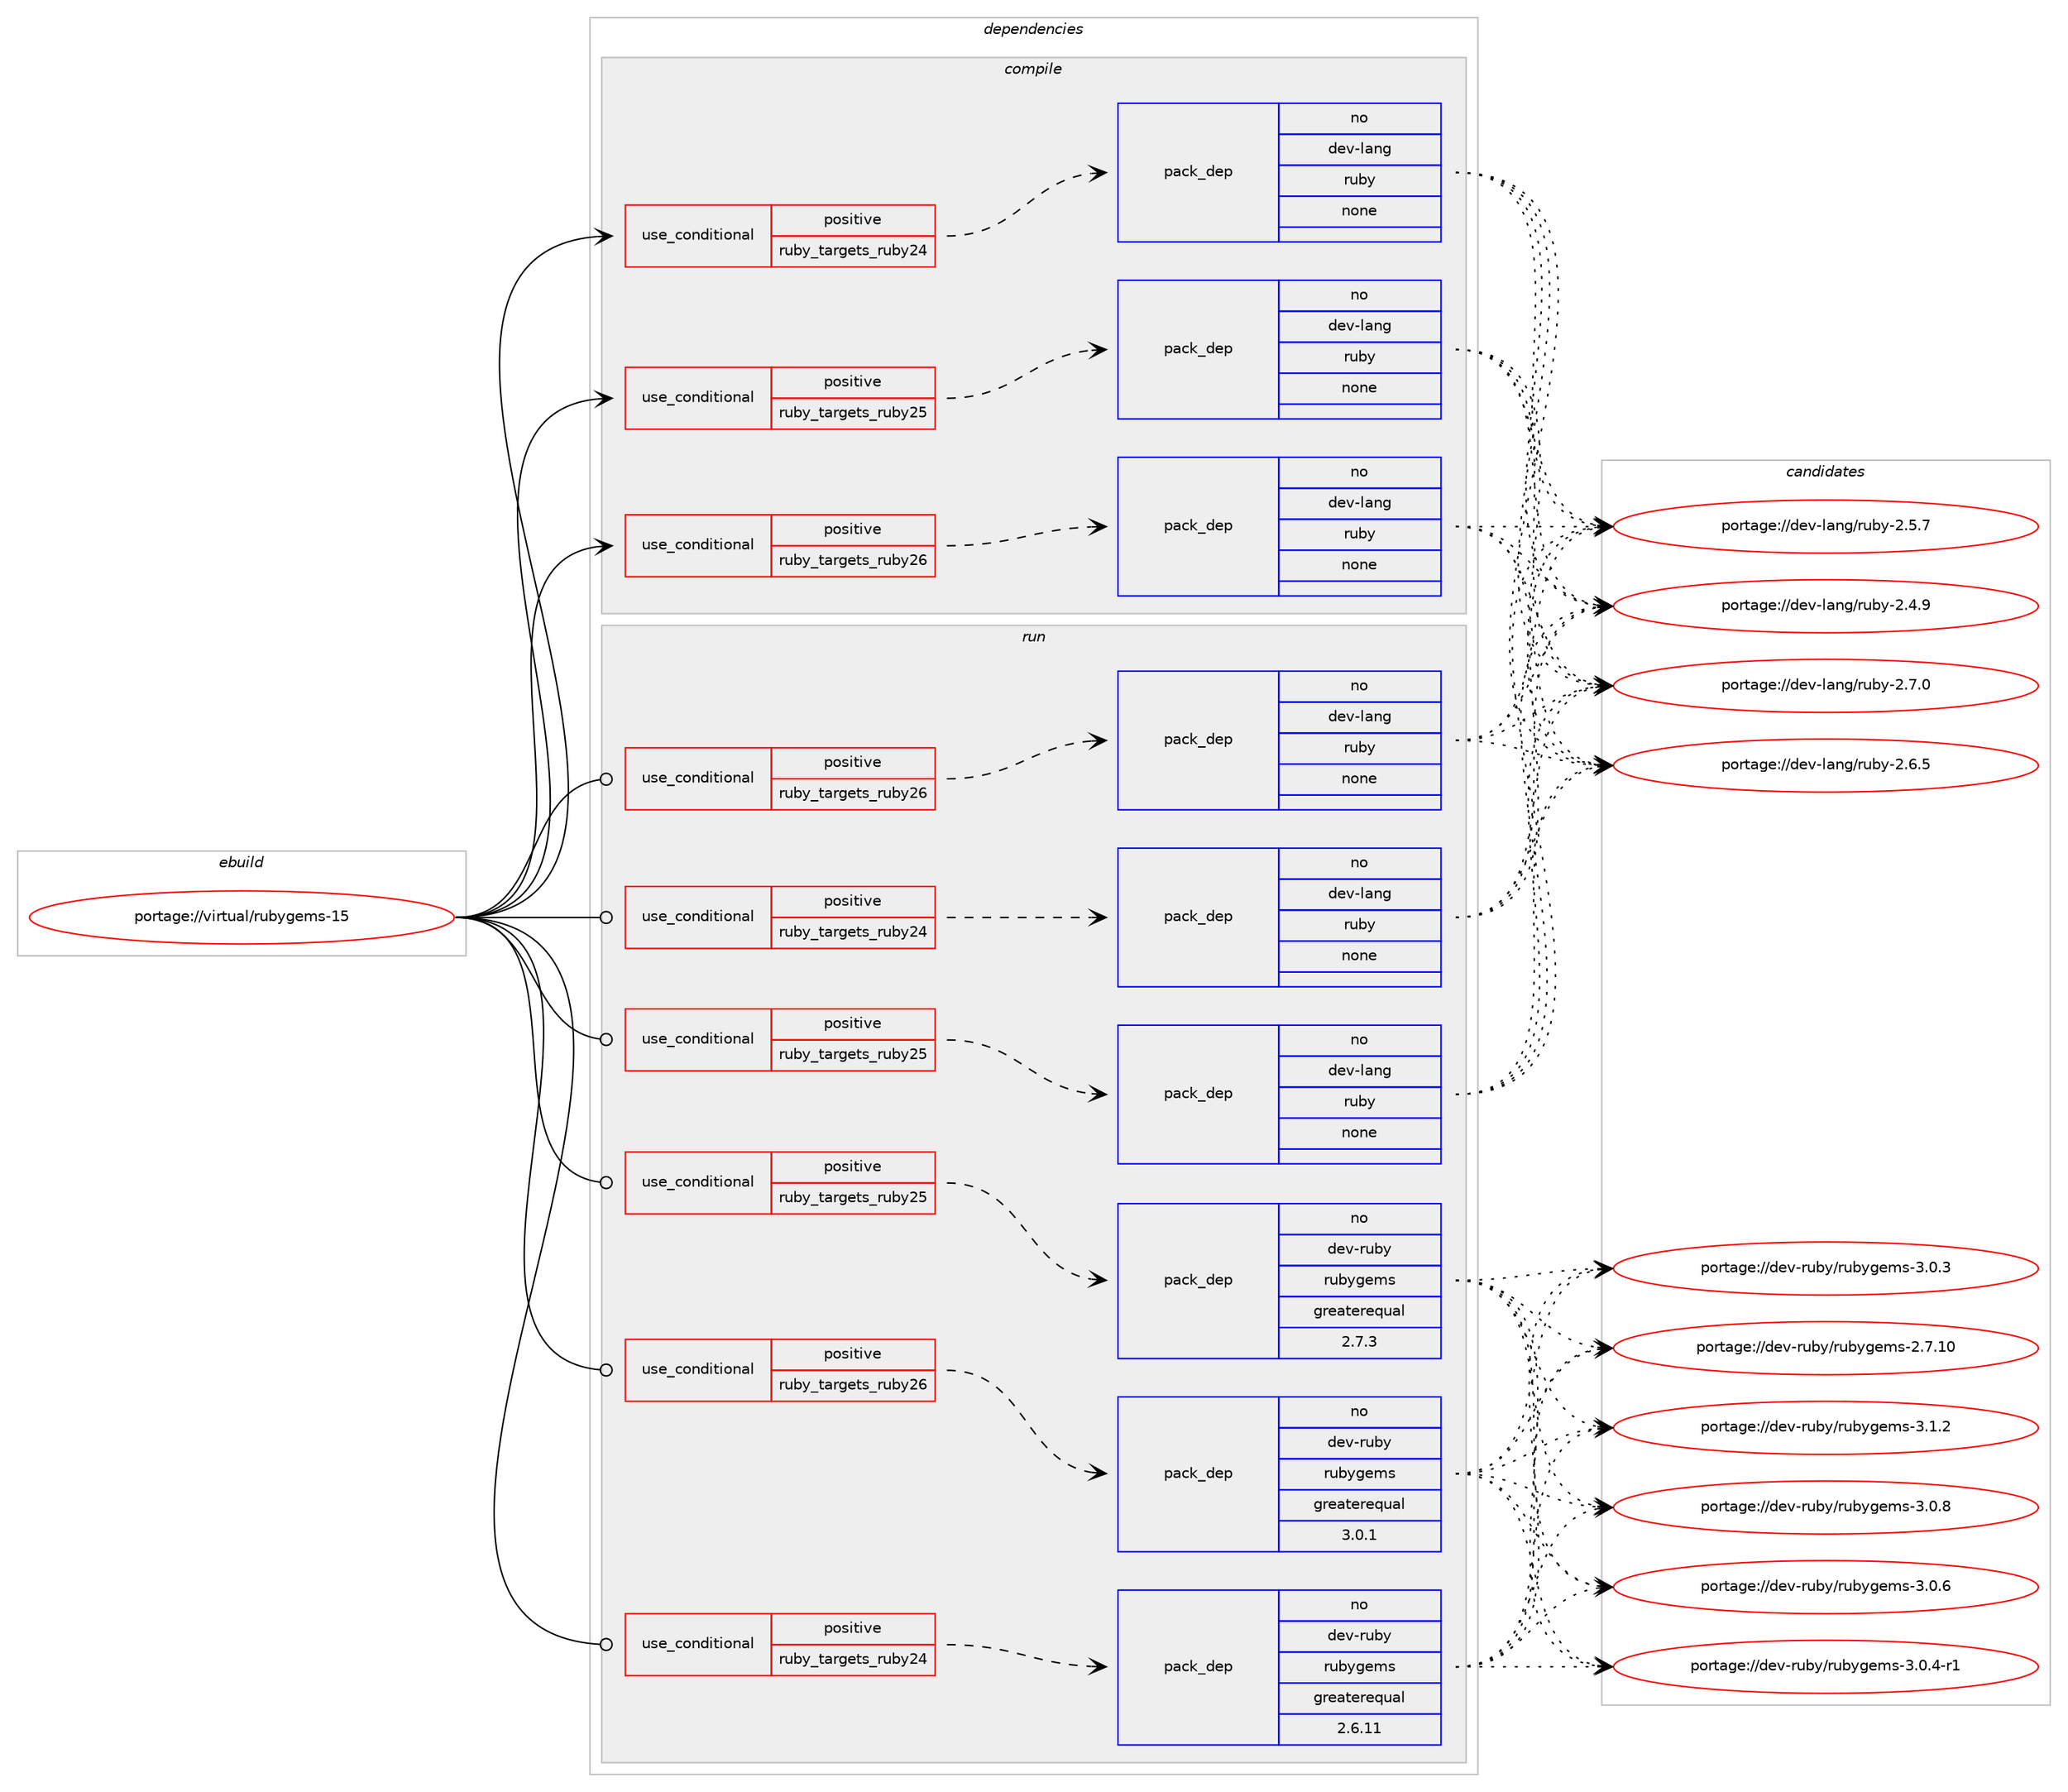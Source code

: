 digraph prolog {

# *************
# Graph options
# *************

newrank=true;
concentrate=true;
compound=true;
graph [rankdir=LR,fontname=Helvetica,fontsize=10,ranksep=1.5];#, ranksep=2.5, nodesep=0.2];
edge  [arrowhead=vee];
node  [fontname=Helvetica,fontsize=10];

# **********
# The ebuild
# **********

subgraph cluster_leftcol {
color=gray;
rank=same;
label=<<i>ebuild</i>>;
id [label="portage://virtual/rubygems-15", color=red, width=4, href="../virtual/rubygems-15.svg"];
}

# ****************
# The dependencies
# ****************

subgraph cluster_midcol {
color=gray;
label=<<i>dependencies</i>>;
subgraph cluster_compile {
fillcolor="#eeeeee";
style=filled;
label=<<i>compile</i>>;
subgraph cond1349 {
dependency8596 [label=<<TABLE BORDER="0" CELLBORDER="1" CELLSPACING="0" CELLPADDING="4"><TR><TD ROWSPAN="3" CELLPADDING="10">use_conditional</TD></TR><TR><TD>positive</TD></TR><TR><TD>ruby_targets_ruby24</TD></TR></TABLE>>, shape=none, color=red];
subgraph pack7142 {
dependency8597 [label=<<TABLE BORDER="0" CELLBORDER="1" CELLSPACING="0" CELLPADDING="4" WIDTH="220"><TR><TD ROWSPAN="6" CELLPADDING="30">pack_dep</TD></TR><TR><TD WIDTH="110">no</TD></TR><TR><TD>dev-lang</TD></TR><TR><TD>ruby</TD></TR><TR><TD>none</TD></TR><TR><TD></TD></TR></TABLE>>, shape=none, color=blue];
}
dependency8596:e -> dependency8597:w [weight=20,style="dashed",arrowhead="vee"];
}
id:e -> dependency8596:w [weight=20,style="solid",arrowhead="vee"];
subgraph cond1350 {
dependency8598 [label=<<TABLE BORDER="0" CELLBORDER="1" CELLSPACING="0" CELLPADDING="4"><TR><TD ROWSPAN="3" CELLPADDING="10">use_conditional</TD></TR><TR><TD>positive</TD></TR><TR><TD>ruby_targets_ruby25</TD></TR></TABLE>>, shape=none, color=red];
subgraph pack7143 {
dependency8599 [label=<<TABLE BORDER="0" CELLBORDER="1" CELLSPACING="0" CELLPADDING="4" WIDTH="220"><TR><TD ROWSPAN="6" CELLPADDING="30">pack_dep</TD></TR><TR><TD WIDTH="110">no</TD></TR><TR><TD>dev-lang</TD></TR><TR><TD>ruby</TD></TR><TR><TD>none</TD></TR><TR><TD></TD></TR></TABLE>>, shape=none, color=blue];
}
dependency8598:e -> dependency8599:w [weight=20,style="dashed",arrowhead="vee"];
}
id:e -> dependency8598:w [weight=20,style="solid",arrowhead="vee"];
subgraph cond1351 {
dependency8600 [label=<<TABLE BORDER="0" CELLBORDER="1" CELLSPACING="0" CELLPADDING="4"><TR><TD ROWSPAN="3" CELLPADDING="10">use_conditional</TD></TR><TR><TD>positive</TD></TR><TR><TD>ruby_targets_ruby26</TD></TR></TABLE>>, shape=none, color=red];
subgraph pack7144 {
dependency8601 [label=<<TABLE BORDER="0" CELLBORDER="1" CELLSPACING="0" CELLPADDING="4" WIDTH="220"><TR><TD ROWSPAN="6" CELLPADDING="30">pack_dep</TD></TR><TR><TD WIDTH="110">no</TD></TR><TR><TD>dev-lang</TD></TR><TR><TD>ruby</TD></TR><TR><TD>none</TD></TR><TR><TD></TD></TR></TABLE>>, shape=none, color=blue];
}
dependency8600:e -> dependency8601:w [weight=20,style="dashed",arrowhead="vee"];
}
id:e -> dependency8600:w [weight=20,style="solid",arrowhead="vee"];
}
subgraph cluster_compileandrun {
fillcolor="#eeeeee";
style=filled;
label=<<i>compile and run</i>>;
}
subgraph cluster_run {
fillcolor="#eeeeee";
style=filled;
label=<<i>run</i>>;
subgraph cond1352 {
dependency8602 [label=<<TABLE BORDER="0" CELLBORDER="1" CELLSPACING="0" CELLPADDING="4"><TR><TD ROWSPAN="3" CELLPADDING="10">use_conditional</TD></TR><TR><TD>positive</TD></TR><TR><TD>ruby_targets_ruby24</TD></TR></TABLE>>, shape=none, color=red];
subgraph pack7145 {
dependency8603 [label=<<TABLE BORDER="0" CELLBORDER="1" CELLSPACING="0" CELLPADDING="4" WIDTH="220"><TR><TD ROWSPAN="6" CELLPADDING="30">pack_dep</TD></TR><TR><TD WIDTH="110">no</TD></TR><TR><TD>dev-lang</TD></TR><TR><TD>ruby</TD></TR><TR><TD>none</TD></TR><TR><TD></TD></TR></TABLE>>, shape=none, color=blue];
}
dependency8602:e -> dependency8603:w [weight=20,style="dashed",arrowhead="vee"];
}
id:e -> dependency8602:w [weight=20,style="solid",arrowhead="odot"];
subgraph cond1353 {
dependency8604 [label=<<TABLE BORDER="0" CELLBORDER="1" CELLSPACING="0" CELLPADDING="4"><TR><TD ROWSPAN="3" CELLPADDING="10">use_conditional</TD></TR><TR><TD>positive</TD></TR><TR><TD>ruby_targets_ruby24</TD></TR></TABLE>>, shape=none, color=red];
subgraph pack7146 {
dependency8605 [label=<<TABLE BORDER="0" CELLBORDER="1" CELLSPACING="0" CELLPADDING="4" WIDTH="220"><TR><TD ROWSPAN="6" CELLPADDING="30">pack_dep</TD></TR><TR><TD WIDTH="110">no</TD></TR><TR><TD>dev-ruby</TD></TR><TR><TD>rubygems</TD></TR><TR><TD>greaterequal</TD></TR><TR><TD>2.6.11</TD></TR></TABLE>>, shape=none, color=blue];
}
dependency8604:e -> dependency8605:w [weight=20,style="dashed",arrowhead="vee"];
}
id:e -> dependency8604:w [weight=20,style="solid",arrowhead="odot"];
subgraph cond1354 {
dependency8606 [label=<<TABLE BORDER="0" CELLBORDER="1" CELLSPACING="0" CELLPADDING="4"><TR><TD ROWSPAN="3" CELLPADDING="10">use_conditional</TD></TR><TR><TD>positive</TD></TR><TR><TD>ruby_targets_ruby25</TD></TR></TABLE>>, shape=none, color=red];
subgraph pack7147 {
dependency8607 [label=<<TABLE BORDER="0" CELLBORDER="1" CELLSPACING="0" CELLPADDING="4" WIDTH="220"><TR><TD ROWSPAN="6" CELLPADDING="30">pack_dep</TD></TR><TR><TD WIDTH="110">no</TD></TR><TR><TD>dev-lang</TD></TR><TR><TD>ruby</TD></TR><TR><TD>none</TD></TR><TR><TD></TD></TR></TABLE>>, shape=none, color=blue];
}
dependency8606:e -> dependency8607:w [weight=20,style="dashed",arrowhead="vee"];
}
id:e -> dependency8606:w [weight=20,style="solid",arrowhead="odot"];
subgraph cond1355 {
dependency8608 [label=<<TABLE BORDER="0" CELLBORDER="1" CELLSPACING="0" CELLPADDING="4"><TR><TD ROWSPAN="3" CELLPADDING="10">use_conditional</TD></TR><TR><TD>positive</TD></TR><TR><TD>ruby_targets_ruby25</TD></TR></TABLE>>, shape=none, color=red];
subgraph pack7148 {
dependency8609 [label=<<TABLE BORDER="0" CELLBORDER="1" CELLSPACING="0" CELLPADDING="4" WIDTH="220"><TR><TD ROWSPAN="6" CELLPADDING="30">pack_dep</TD></TR><TR><TD WIDTH="110">no</TD></TR><TR><TD>dev-ruby</TD></TR><TR><TD>rubygems</TD></TR><TR><TD>greaterequal</TD></TR><TR><TD>2.7.3</TD></TR></TABLE>>, shape=none, color=blue];
}
dependency8608:e -> dependency8609:w [weight=20,style="dashed",arrowhead="vee"];
}
id:e -> dependency8608:w [weight=20,style="solid",arrowhead="odot"];
subgraph cond1356 {
dependency8610 [label=<<TABLE BORDER="0" CELLBORDER="1" CELLSPACING="0" CELLPADDING="4"><TR><TD ROWSPAN="3" CELLPADDING="10">use_conditional</TD></TR><TR><TD>positive</TD></TR><TR><TD>ruby_targets_ruby26</TD></TR></TABLE>>, shape=none, color=red];
subgraph pack7149 {
dependency8611 [label=<<TABLE BORDER="0" CELLBORDER="1" CELLSPACING="0" CELLPADDING="4" WIDTH="220"><TR><TD ROWSPAN="6" CELLPADDING="30">pack_dep</TD></TR><TR><TD WIDTH="110">no</TD></TR><TR><TD>dev-lang</TD></TR><TR><TD>ruby</TD></TR><TR><TD>none</TD></TR><TR><TD></TD></TR></TABLE>>, shape=none, color=blue];
}
dependency8610:e -> dependency8611:w [weight=20,style="dashed",arrowhead="vee"];
}
id:e -> dependency8610:w [weight=20,style="solid",arrowhead="odot"];
subgraph cond1357 {
dependency8612 [label=<<TABLE BORDER="0" CELLBORDER="1" CELLSPACING="0" CELLPADDING="4"><TR><TD ROWSPAN="3" CELLPADDING="10">use_conditional</TD></TR><TR><TD>positive</TD></TR><TR><TD>ruby_targets_ruby26</TD></TR></TABLE>>, shape=none, color=red];
subgraph pack7150 {
dependency8613 [label=<<TABLE BORDER="0" CELLBORDER="1" CELLSPACING="0" CELLPADDING="4" WIDTH="220"><TR><TD ROWSPAN="6" CELLPADDING="30">pack_dep</TD></TR><TR><TD WIDTH="110">no</TD></TR><TR><TD>dev-ruby</TD></TR><TR><TD>rubygems</TD></TR><TR><TD>greaterequal</TD></TR><TR><TD>3.0.1</TD></TR></TABLE>>, shape=none, color=blue];
}
dependency8612:e -> dependency8613:w [weight=20,style="dashed",arrowhead="vee"];
}
id:e -> dependency8612:w [weight=20,style="solid",arrowhead="odot"];
}
}

# **************
# The candidates
# **************

subgraph cluster_choices {
rank=same;
color=gray;
label=<<i>candidates</i>>;

subgraph choice7142 {
color=black;
nodesep=1;
choice10010111845108971101034711411798121455046554648 [label="portage://dev-lang/ruby-2.7.0", color=red, width=4,href="../dev-lang/ruby-2.7.0.svg"];
choice10010111845108971101034711411798121455046544653 [label="portage://dev-lang/ruby-2.6.5", color=red, width=4,href="../dev-lang/ruby-2.6.5.svg"];
choice10010111845108971101034711411798121455046534655 [label="portage://dev-lang/ruby-2.5.7", color=red, width=4,href="../dev-lang/ruby-2.5.7.svg"];
choice10010111845108971101034711411798121455046524657 [label="portage://dev-lang/ruby-2.4.9", color=red, width=4,href="../dev-lang/ruby-2.4.9.svg"];
dependency8597:e -> choice10010111845108971101034711411798121455046554648:w [style=dotted,weight="100"];
dependency8597:e -> choice10010111845108971101034711411798121455046544653:w [style=dotted,weight="100"];
dependency8597:e -> choice10010111845108971101034711411798121455046534655:w [style=dotted,weight="100"];
dependency8597:e -> choice10010111845108971101034711411798121455046524657:w [style=dotted,weight="100"];
}
subgraph choice7143 {
color=black;
nodesep=1;
choice10010111845108971101034711411798121455046554648 [label="portage://dev-lang/ruby-2.7.0", color=red, width=4,href="../dev-lang/ruby-2.7.0.svg"];
choice10010111845108971101034711411798121455046544653 [label="portage://dev-lang/ruby-2.6.5", color=red, width=4,href="../dev-lang/ruby-2.6.5.svg"];
choice10010111845108971101034711411798121455046534655 [label="portage://dev-lang/ruby-2.5.7", color=red, width=4,href="../dev-lang/ruby-2.5.7.svg"];
choice10010111845108971101034711411798121455046524657 [label="portage://dev-lang/ruby-2.4.9", color=red, width=4,href="../dev-lang/ruby-2.4.9.svg"];
dependency8599:e -> choice10010111845108971101034711411798121455046554648:w [style=dotted,weight="100"];
dependency8599:e -> choice10010111845108971101034711411798121455046544653:w [style=dotted,weight="100"];
dependency8599:e -> choice10010111845108971101034711411798121455046534655:w [style=dotted,weight="100"];
dependency8599:e -> choice10010111845108971101034711411798121455046524657:w [style=dotted,weight="100"];
}
subgraph choice7144 {
color=black;
nodesep=1;
choice10010111845108971101034711411798121455046554648 [label="portage://dev-lang/ruby-2.7.0", color=red, width=4,href="../dev-lang/ruby-2.7.0.svg"];
choice10010111845108971101034711411798121455046544653 [label="portage://dev-lang/ruby-2.6.5", color=red, width=4,href="../dev-lang/ruby-2.6.5.svg"];
choice10010111845108971101034711411798121455046534655 [label="portage://dev-lang/ruby-2.5.7", color=red, width=4,href="../dev-lang/ruby-2.5.7.svg"];
choice10010111845108971101034711411798121455046524657 [label="portage://dev-lang/ruby-2.4.9", color=red, width=4,href="../dev-lang/ruby-2.4.9.svg"];
dependency8601:e -> choice10010111845108971101034711411798121455046554648:w [style=dotted,weight="100"];
dependency8601:e -> choice10010111845108971101034711411798121455046544653:w [style=dotted,weight="100"];
dependency8601:e -> choice10010111845108971101034711411798121455046534655:w [style=dotted,weight="100"];
dependency8601:e -> choice10010111845108971101034711411798121455046524657:w [style=dotted,weight="100"];
}
subgraph choice7145 {
color=black;
nodesep=1;
choice10010111845108971101034711411798121455046554648 [label="portage://dev-lang/ruby-2.7.0", color=red, width=4,href="../dev-lang/ruby-2.7.0.svg"];
choice10010111845108971101034711411798121455046544653 [label="portage://dev-lang/ruby-2.6.5", color=red, width=4,href="../dev-lang/ruby-2.6.5.svg"];
choice10010111845108971101034711411798121455046534655 [label="portage://dev-lang/ruby-2.5.7", color=red, width=4,href="../dev-lang/ruby-2.5.7.svg"];
choice10010111845108971101034711411798121455046524657 [label="portage://dev-lang/ruby-2.4.9", color=red, width=4,href="../dev-lang/ruby-2.4.9.svg"];
dependency8603:e -> choice10010111845108971101034711411798121455046554648:w [style=dotted,weight="100"];
dependency8603:e -> choice10010111845108971101034711411798121455046544653:w [style=dotted,weight="100"];
dependency8603:e -> choice10010111845108971101034711411798121455046534655:w [style=dotted,weight="100"];
dependency8603:e -> choice10010111845108971101034711411798121455046524657:w [style=dotted,weight="100"];
}
subgraph choice7146 {
color=black;
nodesep=1;
choice10010111845114117981214711411798121103101109115455146494650 [label="portage://dev-ruby/rubygems-3.1.2", color=red, width=4,href="../dev-ruby/rubygems-3.1.2.svg"];
choice10010111845114117981214711411798121103101109115455146484656 [label="portage://dev-ruby/rubygems-3.0.8", color=red, width=4,href="../dev-ruby/rubygems-3.0.8.svg"];
choice10010111845114117981214711411798121103101109115455146484654 [label="portage://dev-ruby/rubygems-3.0.6", color=red, width=4,href="../dev-ruby/rubygems-3.0.6.svg"];
choice100101118451141179812147114117981211031011091154551464846524511449 [label="portage://dev-ruby/rubygems-3.0.4-r1", color=red, width=4,href="../dev-ruby/rubygems-3.0.4-r1.svg"];
choice10010111845114117981214711411798121103101109115455146484651 [label="portage://dev-ruby/rubygems-3.0.3", color=red, width=4,href="../dev-ruby/rubygems-3.0.3.svg"];
choice1001011184511411798121471141179812110310110911545504655464948 [label="portage://dev-ruby/rubygems-2.7.10", color=red, width=4,href="../dev-ruby/rubygems-2.7.10.svg"];
dependency8605:e -> choice10010111845114117981214711411798121103101109115455146494650:w [style=dotted,weight="100"];
dependency8605:e -> choice10010111845114117981214711411798121103101109115455146484656:w [style=dotted,weight="100"];
dependency8605:e -> choice10010111845114117981214711411798121103101109115455146484654:w [style=dotted,weight="100"];
dependency8605:e -> choice100101118451141179812147114117981211031011091154551464846524511449:w [style=dotted,weight="100"];
dependency8605:e -> choice10010111845114117981214711411798121103101109115455146484651:w [style=dotted,weight="100"];
dependency8605:e -> choice1001011184511411798121471141179812110310110911545504655464948:w [style=dotted,weight="100"];
}
subgraph choice7147 {
color=black;
nodesep=1;
choice10010111845108971101034711411798121455046554648 [label="portage://dev-lang/ruby-2.7.0", color=red, width=4,href="../dev-lang/ruby-2.7.0.svg"];
choice10010111845108971101034711411798121455046544653 [label="portage://dev-lang/ruby-2.6.5", color=red, width=4,href="../dev-lang/ruby-2.6.5.svg"];
choice10010111845108971101034711411798121455046534655 [label="portage://dev-lang/ruby-2.5.7", color=red, width=4,href="../dev-lang/ruby-2.5.7.svg"];
choice10010111845108971101034711411798121455046524657 [label="portage://dev-lang/ruby-2.4.9", color=red, width=4,href="../dev-lang/ruby-2.4.9.svg"];
dependency8607:e -> choice10010111845108971101034711411798121455046554648:w [style=dotted,weight="100"];
dependency8607:e -> choice10010111845108971101034711411798121455046544653:w [style=dotted,weight="100"];
dependency8607:e -> choice10010111845108971101034711411798121455046534655:w [style=dotted,weight="100"];
dependency8607:e -> choice10010111845108971101034711411798121455046524657:w [style=dotted,weight="100"];
}
subgraph choice7148 {
color=black;
nodesep=1;
choice10010111845114117981214711411798121103101109115455146494650 [label="portage://dev-ruby/rubygems-3.1.2", color=red, width=4,href="../dev-ruby/rubygems-3.1.2.svg"];
choice10010111845114117981214711411798121103101109115455146484656 [label="portage://dev-ruby/rubygems-3.0.8", color=red, width=4,href="../dev-ruby/rubygems-3.0.8.svg"];
choice10010111845114117981214711411798121103101109115455146484654 [label="portage://dev-ruby/rubygems-3.0.6", color=red, width=4,href="../dev-ruby/rubygems-3.0.6.svg"];
choice100101118451141179812147114117981211031011091154551464846524511449 [label="portage://dev-ruby/rubygems-3.0.4-r1", color=red, width=4,href="../dev-ruby/rubygems-3.0.4-r1.svg"];
choice10010111845114117981214711411798121103101109115455146484651 [label="portage://dev-ruby/rubygems-3.0.3", color=red, width=4,href="../dev-ruby/rubygems-3.0.3.svg"];
choice1001011184511411798121471141179812110310110911545504655464948 [label="portage://dev-ruby/rubygems-2.7.10", color=red, width=4,href="../dev-ruby/rubygems-2.7.10.svg"];
dependency8609:e -> choice10010111845114117981214711411798121103101109115455146494650:w [style=dotted,weight="100"];
dependency8609:e -> choice10010111845114117981214711411798121103101109115455146484656:w [style=dotted,weight="100"];
dependency8609:e -> choice10010111845114117981214711411798121103101109115455146484654:w [style=dotted,weight="100"];
dependency8609:e -> choice100101118451141179812147114117981211031011091154551464846524511449:w [style=dotted,weight="100"];
dependency8609:e -> choice10010111845114117981214711411798121103101109115455146484651:w [style=dotted,weight="100"];
dependency8609:e -> choice1001011184511411798121471141179812110310110911545504655464948:w [style=dotted,weight="100"];
}
subgraph choice7149 {
color=black;
nodesep=1;
choice10010111845108971101034711411798121455046554648 [label="portage://dev-lang/ruby-2.7.0", color=red, width=4,href="../dev-lang/ruby-2.7.0.svg"];
choice10010111845108971101034711411798121455046544653 [label="portage://dev-lang/ruby-2.6.5", color=red, width=4,href="../dev-lang/ruby-2.6.5.svg"];
choice10010111845108971101034711411798121455046534655 [label="portage://dev-lang/ruby-2.5.7", color=red, width=4,href="../dev-lang/ruby-2.5.7.svg"];
choice10010111845108971101034711411798121455046524657 [label="portage://dev-lang/ruby-2.4.9", color=red, width=4,href="../dev-lang/ruby-2.4.9.svg"];
dependency8611:e -> choice10010111845108971101034711411798121455046554648:w [style=dotted,weight="100"];
dependency8611:e -> choice10010111845108971101034711411798121455046544653:w [style=dotted,weight="100"];
dependency8611:e -> choice10010111845108971101034711411798121455046534655:w [style=dotted,weight="100"];
dependency8611:e -> choice10010111845108971101034711411798121455046524657:w [style=dotted,weight="100"];
}
subgraph choice7150 {
color=black;
nodesep=1;
choice10010111845114117981214711411798121103101109115455146494650 [label="portage://dev-ruby/rubygems-3.1.2", color=red, width=4,href="../dev-ruby/rubygems-3.1.2.svg"];
choice10010111845114117981214711411798121103101109115455146484656 [label="portage://dev-ruby/rubygems-3.0.8", color=red, width=4,href="../dev-ruby/rubygems-3.0.8.svg"];
choice10010111845114117981214711411798121103101109115455146484654 [label="portage://dev-ruby/rubygems-3.0.6", color=red, width=4,href="../dev-ruby/rubygems-3.0.6.svg"];
choice100101118451141179812147114117981211031011091154551464846524511449 [label="portage://dev-ruby/rubygems-3.0.4-r1", color=red, width=4,href="../dev-ruby/rubygems-3.0.4-r1.svg"];
choice10010111845114117981214711411798121103101109115455146484651 [label="portage://dev-ruby/rubygems-3.0.3", color=red, width=4,href="../dev-ruby/rubygems-3.0.3.svg"];
choice1001011184511411798121471141179812110310110911545504655464948 [label="portage://dev-ruby/rubygems-2.7.10", color=red, width=4,href="../dev-ruby/rubygems-2.7.10.svg"];
dependency8613:e -> choice10010111845114117981214711411798121103101109115455146494650:w [style=dotted,weight="100"];
dependency8613:e -> choice10010111845114117981214711411798121103101109115455146484656:w [style=dotted,weight="100"];
dependency8613:e -> choice10010111845114117981214711411798121103101109115455146484654:w [style=dotted,weight="100"];
dependency8613:e -> choice100101118451141179812147114117981211031011091154551464846524511449:w [style=dotted,weight="100"];
dependency8613:e -> choice10010111845114117981214711411798121103101109115455146484651:w [style=dotted,weight="100"];
dependency8613:e -> choice1001011184511411798121471141179812110310110911545504655464948:w [style=dotted,weight="100"];
}
}

}
